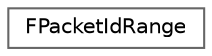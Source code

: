digraph "Graphical Class Hierarchy"
{
 // INTERACTIVE_SVG=YES
 // LATEX_PDF_SIZE
  bgcolor="transparent";
  edge [fontname=Helvetica,fontsize=10,labelfontname=Helvetica,labelfontsize=10];
  node [fontname=Helvetica,fontsize=10,shape=box,height=0.2,width=0.4];
  rankdir="LR";
  Node0 [id="Node000000",label="FPacketIdRange",height=0.2,width=0.4,color="grey40", fillcolor="white", style="filled",URL="$d5/d50/structFPacketIdRange.html",tooltip="Represents a range of PacketIDs, inclusive."];
}
